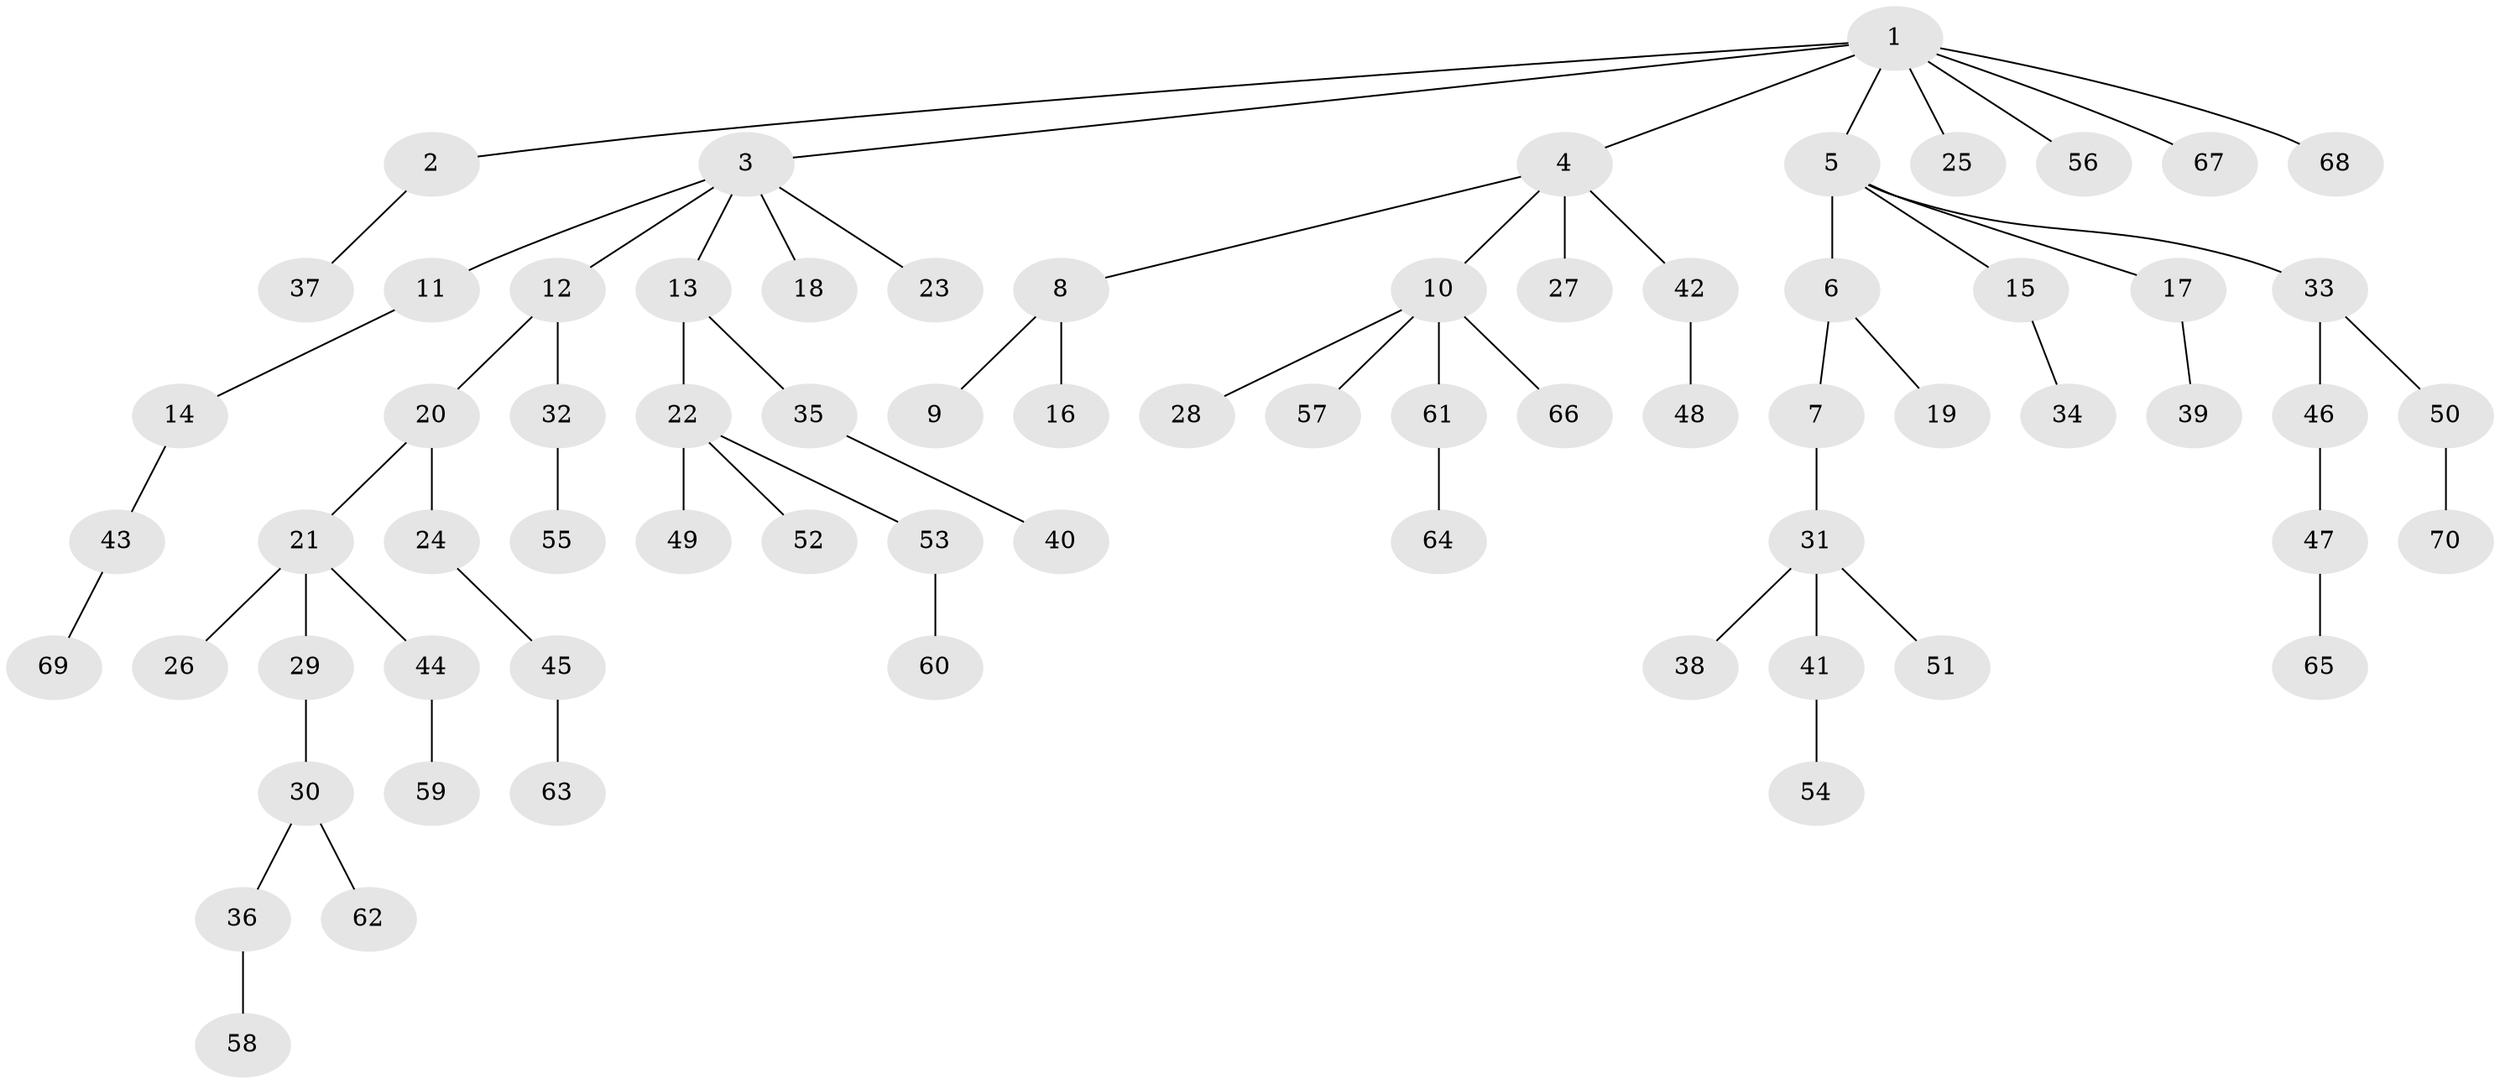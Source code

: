 // coarse degree distribution, {2: 0.4090909090909091, 3: 0.09090909090909091, 4: 0.045454545454545456, 1: 0.4090909090909091, 5: 0.045454545454545456}
// Generated by graph-tools (version 1.1) at 2025/37/03/04/25 23:37:27]
// undirected, 70 vertices, 69 edges
graph export_dot {
  node [color=gray90,style=filled];
  1;
  2;
  3;
  4;
  5;
  6;
  7;
  8;
  9;
  10;
  11;
  12;
  13;
  14;
  15;
  16;
  17;
  18;
  19;
  20;
  21;
  22;
  23;
  24;
  25;
  26;
  27;
  28;
  29;
  30;
  31;
  32;
  33;
  34;
  35;
  36;
  37;
  38;
  39;
  40;
  41;
  42;
  43;
  44;
  45;
  46;
  47;
  48;
  49;
  50;
  51;
  52;
  53;
  54;
  55;
  56;
  57;
  58;
  59;
  60;
  61;
  62;
  63;
  64;
  65;
  66;
  67;
  68;
  69;
  70;
  1 -- 2;
  1 -- 3;
  1 -- 4;
  1 -- 5;
  1 -- 25;
  1 -- 56;
  1 -- 67;
  1 -- 68;
  2 -- 37;
  3 -- 11;
  3 -- 12;
  3 -- 13;
  3 -- 18;
  3 -- 23;
  4 -- 8;
  4 -- 10;
  4 -- 27;
  4 -- 42;
  5 -- 6;
  5 -- 15;
  5 -- 17;
  5 -- 33;
  6 -- 7;
  6 -- 19;
  7 -- 31;
  8 -- 9;
  8 -- 16;
  10 -- 28;
  10 -- 57;
  10 -- 61;
  10 -- 66;
  11 -- 14;
  12 -- 20;
  12 -- 32;
  13 -- 22;
  13 -- 35;
  14 -- 43;
  15 -- 34;
  17 -- 39;
  20 -- 21;
  20 -- 24;
  21 -- 26;
  21 -- 29;
  21 -- 44;
  22 -- 49;
  22 -- 52;
  22 -- 53;
  24 -- 45;
  29 -- 30;
  30 -- 36;
  30 -- 62;
  31 -- 38;
  31 -- 41;
  31 -- 51;
  32 -- 55;
  33 -- 46;
  33 -- 50;
  35 -- 40;
  36 -- 58;
  41 -- 54;
  42 -- 48;
  43 -- 69;
  44 -- 59;
  45 -- 63;
  46 -- 47;
  47 -- 65;
  50 -- 70;
  53 -- 60;
  61 -- 64;
}
